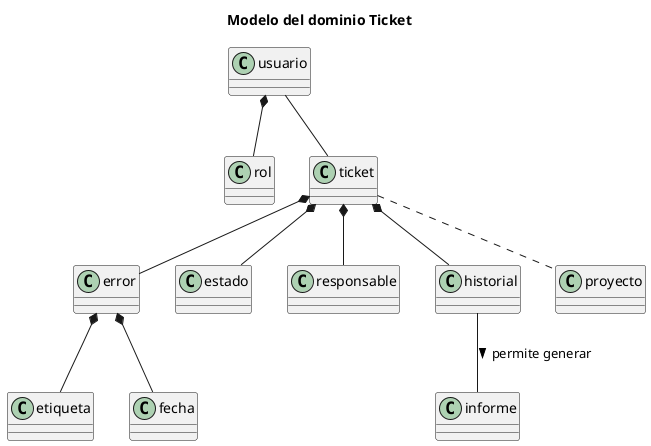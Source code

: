 @startuml Modelo del dominio Ticket
'https://plantuml.com/sequence-diagram
title Modelo del dominio Ticket

class error 
class estado
class etiqueta
class fecha
class responsable
class rol 
class informe 
class historial
class proyecto 


usuario -- ticket
ticket *-- error
usuario *-- rol
error *-- etiqueta
ticket .. proyecto
ticket *-- estado
ticket *-- responsable
error *-- fecha
ticket *-- historial

historial -d- informe : > permite generar

@enduml